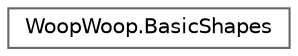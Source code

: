 digraph "Graphical Class Hierarchy"
{
 // LATEX_PDF_SIZE
  bgcolor="transparent";
  edge [fontname=Helvetica,fontsize=10,labelfontname=Helvetica,labelfontsize=10];
  node [fontname=Helvetica,fontsize=10,shape=box,height=0.2,width=0.4];
  rankdir="LR";
  Node0 [id="Node000000",label="WoopWoop.BasicShapes",height=0.2,width=0.4,color="grey40", fillcolor="white", style="filled",URL="$class_woop_woop_1_1_basic_shapes.html",tooltip=" "];
}
